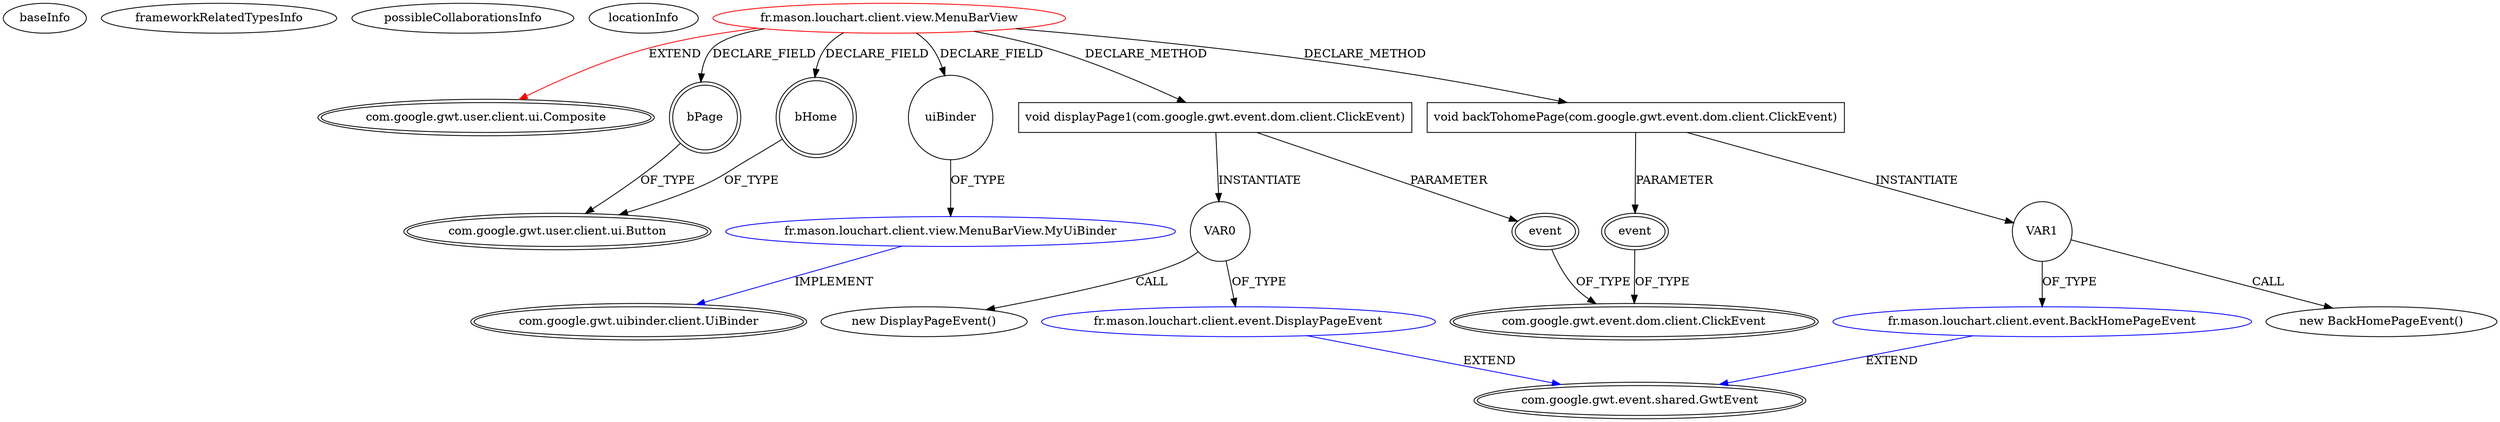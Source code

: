 digraph {
baseInfo[graphId=308,category="extension_graph",isAnonymous=false,possibleRelation=true]
frameworkRelatedTypesInfo[0="com.google.gwt.user.client.ui.Composite"]
possibleCollaborationsInfo[0="308~FIELD_DECLARATION-~com.google.gwt.user.client.ui.Composite ~com.google.gwt.uibinder.client.UiBinder ~false~false",1="308~CLIENT_METHOD_DECLARATION-INSTANTIATION-~com.google.gwt.user.client.ui.Composite ~com.google.gwt.event.shared.GwtEvent ~false~false"]
locationInfo[projectName="Masonu-Sample_MVP_pattern_with_GWT",filePath="/Masonu-Sample_MVP_pattern_with_GWT/Sample_MVP_pattern_with_GWT-master/src/fr/mason/louchart/client/view/MenuBarView.java",contextSignature="MenuBarView",graphId="308"]
0[label="fr.mason.louchart.client.view.MenuBarView",vertexType="ROOT_CLIENT_CLASS_DECLARATION",isFrameworkType=false,color=red]
1[label="com.google.gwt.user.client.ui.Composite",vertexType="FRAMEWORK_CLASS_TYPE",isFrameworkType=true,peripheries=2]
2[label="bHome",vertexType="FIELD_DECLARATION",isFrameworkType=true,peripheries=2,shape=circle]
3[label="com.google.gwt.user.client.ui.Button",vertexType="FRAMEWORK_CLASS_TYPE",isFrameworkType=true,peripheries=2]
4[label="bPage",vertexType="FIELD_DECLARATION",isFrameworkType=true,peripheries=2,shape=circle]
6[label="uiBinder",vertexType="FIELD_DECLARATION",isFrameworkType=false,shape=circle]
7[label="fr.mason.louchart.client.view.MenuBarView.MyUiBinder",vertexType="REFERENCE_CLIENT_CLASS_DECLARATION",isFrameworkType=false,color=blue]
8[label="com.google.gwt.uibinder.client.UiBinder",vertexType="FRAMEWORK_INTERFACE_TYPE",isFrameworkType=true,peripheries=2]
10[label="void displayPage1(com.google.gwt.event.dom.client.ClickEvent)",vertexType="CLIENT_METHOD_DECLARATION",isFrameworkType=false,shape=box]
11[label="event",vertexType="PARAMETER_DECLARATION",isFrameworkType=true,peripheries=2]
12[label="com.google.gwt.event.dom.client.ClickEvent",vertexType="FRAMEWORK_CLASS_TYPE",isFrameworkType=true,peripheries=2]
14[label="VAR0",vertexType="VARIABLE_EXPRESION",isFrameworkType=false,shape=circle]
15[label="fr.mason.louchart.client.event.DisplayPageEvent",vertexType="REFERENCE_CLIENT_CLASS_DECLARATION",isFrameworkType=false,color=blue]
16[label="com.google.gwt.event.shared.GwtEvent",vertexType="FRAMEWORK_CLASS_TYPE",isFrameworkType=true,peripheries=2]
13[label="new DisplayPageEvent()",vertexType="CONSTRUCTOR_CALL",isFrameworkType=false]
17[label="void backTohomePage(com.google.gwt.event.dom.client.ClickEvent)",vertexType="CLIENT_METHOD_DECLARATION",isFrameworkType=false,shape=box]
18[label="event",vertexType="PARAMETER_DECLARATION",isFrameworkType=true,peripheries=2]
21[label="VAR1",vertexType="VARIABLE_EXPRESION",isFrameworkType=false,shape=circle]
22[label="fr.mason.louchart.client.event.BackHomePageEvent",vertexType="REFERENCE_CLIENT_CLASS_DECLARATION",isFrameworkType=false,color=blue]
20[label="new BackHomePageEvent()",vertexType="CONSTRUCTOR_CALL",isFrameworkType=false]
0->1[label="EXTEND",color=red]
0->2[label="DECLARE_FIELD"]
2->3[label="OF_TYPE"]
0->4[label="DECLARE_FIELD"]
4->3[label="OF_TYPE"]
0->6[label="DECLARE_FIELD"]
7->8[label="IMPLEMENT",color=blue]
6->7[label="OF_TYPE"]
0->10[label="DECLARE_METHOD"]
11->12[label="OF_TYPE"]
10->11[label="PARAMETER"]
10->14[label="INSTANTIATE"]
15->16[label="EXTEND",color=blue]
14->15[label="OF_TYPE"]
14->13[label="CALL"]
0->17[label="DECLARE_METHOD"]
18->12[label="OF_TYPE"]
17->18[label="PARAMETER"]
17->21[label="INSTANTIATE"]
22->16[label="EXTEND",color=blue]
21->22[label="OF_TYPE"]
21->20[label="CALL"]
}
